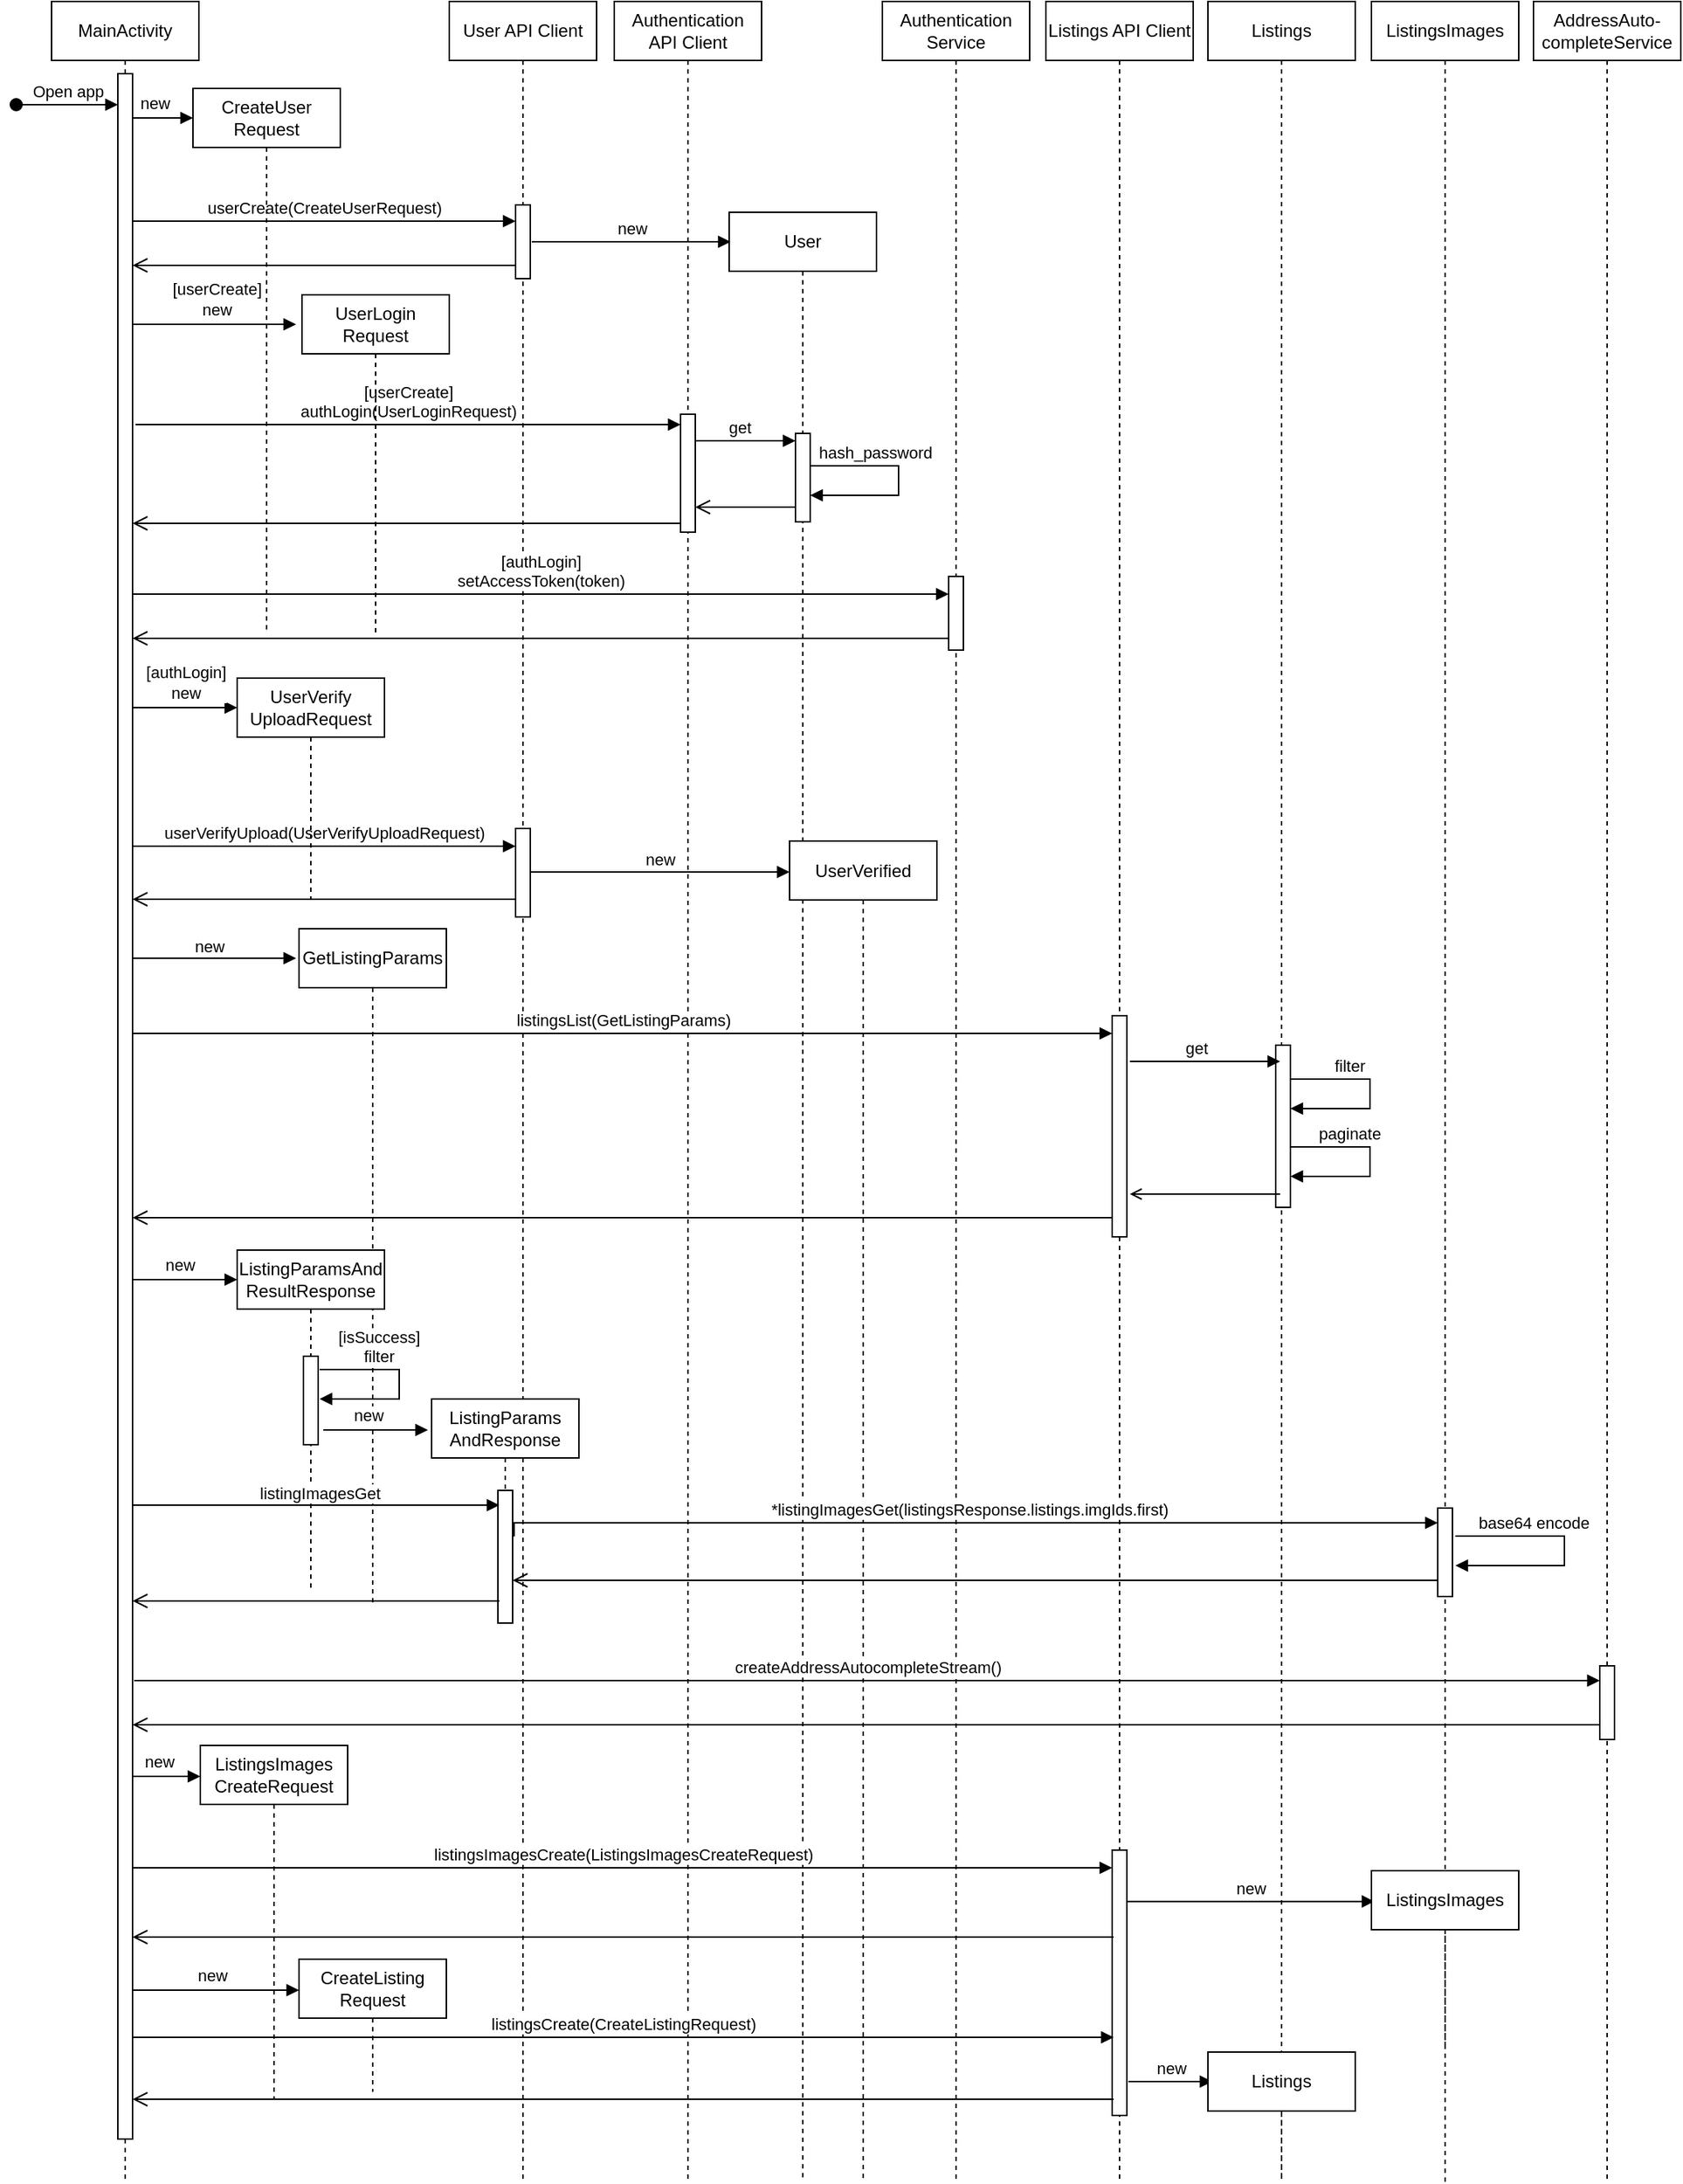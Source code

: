 <mxfile version="21.6.5" type="device">
  <diagram name="Page-1" id="2YBvvXClWsGukQMizWep">
    <mxGraphModel dx="1687" dy="892" grid="1" gridSize="10" guides="1" tooltips="1" connect="1" arrows="1" fold="1" page="1" pageScale="1" pageWidth="850" pageHeight="1100" math="0" shadow="0">
      <root>
        <mxCell id="0" />
        <mxCell id="1" parent="0" />
        <mxCell id="aM9ryv3xv72pqoxQDRHE-1" value="MainActivity" style="shape=umlLifeline;perimeter=lifelinePerimeter;whiteSpace=wrap;html=1;container=0;dropTarget=0;collapsible=0;recursiveResize=0;outlineConnect=0;portConstraint=eastwest;newEdgeStyle={&quot;edgeStyle&quot;:&quot;elbowEdgeStyle&quot;,&quot;elbow&quot;:&quot;vertical&quot;,&quot;curved&quot;:0,&quot;rounded&quot;:0};size=40;" parent="1" vertex="1">
          <mxGeometry x="74" y="61" width="100" height="1479" as="geometry" />
        </mxCell>
        <mxCell id="aM9ryv3xv72pqoxQDRHE-2" value="" style="html=1;points=[];perimeter=orthogonalPerimeter;outlineConnect=0;targetShapes=umlLifeline;portConstraint=eastwest;newEdgeStyle={&quot;edgeStyle&quot;:&quot;elbowEdgeStyle&quot;,&quot;elbow&quot;:&quot;vertical&quot;,&quot;curved&quot;:0,&quot;rounded&quot;:0};" parent="aM9ryv3xv72pqoxQDRHE-1" vertex="1">
          <mxGeometry x="45" y="49" width="10" height="1401" as="geometry" />
        </mxCell>
        <mxCell id="aM9ryv3xv72pqoxQDRHE-3" value="Open app" style="html=1;verticalAlign=bottom;startArrow=oval;endArrow=block;startSize=8;edgeStyle=elbowEdgeStyle;elbow=vertical;curved=0;rounded=0;" parent="aM9ryv3xv72pqoxQDRHE-1" target="aM9ryv3xv72pqoxQDRHE-2" edge="1">
          <mxGeometry relative="1" as="geometry">
            <mxPoint x="-24" y="70" as="sourcePoint" />
          </mxGeometry>
        </mxCell>
        <mxCell id="aM9ryv3xv72pqoxQDRHE-5" value="User API Client" style="shape=umlLifeline;perimeter=lifelinePerimeter;whiteSpace=wrap;html=1;container=0;dropTarget=0;collapsible=0;recursiveResize=0;outlineConnect=0;portConstraint=eastwest;newEdgeStyle={&quot;edgeStyle&quot;:&quot;elbowEdgeStyle&quot;,&quot;elbow&quot;:&quot;vertical&quot;,&quot;curved&quot;:0,&quot;rounded&quot;:0};" parent="1" vertex="1">
          <mxGeometry x="344" y="61" width="100" height="1479" as="geometry" />
        </mxCell>
        <mxCell id="aM9ryv3xv72pqoxQDRHE-6" value="" style="html=1;points=[];perimeter=orthogonalPerimeter;outlineConnect=0;targetShapes=umlLifeline;portConstraint=eastwest;newEdgeStyle={&quot;edgeStyle&quot;:&quot;elbowEdgeStyle&quot;,&quot;elbow&quot;:&quot;vertical&quot;,&quot;curved&quot;:0,&quot;rounded&quot;:0};" parent="aM9ryv3xv72pqoxQDRHE-5" vertex="1">
          <mxGeometry x="45" y="138" width="10" height="50" as="geometry" />
        </mxCell>
        <mxCell id="7R1Xq1FE_e-M86pv0Gzj-11" value="" style="html=1;points=[];perimeter=orthogonalPerimeter;outlineConnect=0;targetShapes=umlLifeline;portConstraint=eastwest;newEdgeStyle={&quot;edgeStyle&quot;:&quot;elbowEdgeStyle&quot;,&quot;elbow&quot;:&quot;vertical&quot;,&quot;curved&quot;:0,&quot;rounded&quot;:0};" vertex="1" parent="aM9ryv3xv72pqoxQDRHE-5">
          <mxGeometry x="45" y="561" width="10" height="60" as="geometry" />
        </mxCell>
        <mxCell id="aM9ryv3xv72pqoxQDRHE-7" value="&lt;div&gt;userCreate(CreateUserRequest)&lt;/div&gt;&lt;div&gt;&lt;span style=&quot;&quot;&gt;&lt;/span&gt;&lt;/div&gt;" style="html=1;verticalAlign=bottom;endArrow=block;edgeStyle=elbowEdgeStyle;elbow=vertical;curved=0;rounded=0;" parent="1" target="aM9ryv3xv72pqoxQDRHE-6" edge="1">
          <mxGeometry relative="1" as="geometry">
            <mxPoint x="129" y="210" as="sourcePoint" />
            <Array as="points">
              <mxPoint x="250" y="210" />
            </Array>
            <mxPoint x="360" y="210" as="targetPoint" />
          </mxGeometry>
        </mxCell>
        <mxCell id="aM9ryv3xv72pqoxQDRHE-8" value="" style="html=1;verticalAlign=bottom;endArrow=open;endSize=8;edgeStyle=elbowEdgeStyle;elbow=vertical;curved=0;rounded=0;" parent="1" source="aM9ryv3xv72pqoxQDRHE-6" target="aM9ryv3xv72pqoxQDRHE-2" edge="1">
          <mxGeometry relative="1" as="geometry">
            <mxPoint x="174" y="240" as="targetPoint" />
            <Array as="points">
              <mxPoint x="355" y="240" />
            </Array>
            <mxPoint x="358" y="240" as="sourcePoint" />
          </mxGeometry>
        </mxCell>
        <mxCell id="7R1Xq1FE_e-M86pv0Gzj-1" value="Authentication API Client" style="shape=umlLifeline;perimeter=lifelinePerimeter;whiteSpace=wrap;html=1;container=0;dropTarget=0;collapsible=0;recursiveResize=0;outlineConnect=0;portConstraint=eastwest;newEdgeStyle={&quot;edgeStyle&quot;:&quot;elbowEdgeStyle&quot;,&quot;elbow&quot;:&quot;vertical&quot;,&quot;curved&quot;:0,&quot;rounded&quot;:0};" vertex="1" parent="1">
          <mxGeometry x="456" y="61" width="100" height="1479" as="geometry" />
        </mxCell>
        <mxCell id="7R1Xq1FE_e-M86pv0Gzj-2" value="" style="html=1;points=[];perimeter=orthogonalPerimeter;outlineConnect=0;targetShapes=umlLifeline;portConstraint=eastwest;newEdgeStyle={&quot;edgeStyle&quot;:&quot;elbowEdgeStyle&quot;,&quot;elbow&quot;:&quot;vertical&quot;,&quot;curved&quot;:0,&quot;rounded&quot;:0};" vertex="1" parent="7R1Xq1FE_e-M86pv0Gzj-1">
          <mxGeometry x="45" y="280" width="10" height="80" as="geometry" />
        </mxCell>
        <mxCell id="7R1Xq1FE_e-M86pv0Gzj-3" value="&lt;div&gt;&lt;div&gt;[userCreate]&lt;br&gt;authLogin(UserLoginRequest)&lt;/div&gt;&lt;div&gt;&lt;span style=&quot;&quot;&gt;&lt;/span&gt;&lt;/div&gt;&lt;/div&gt;&lt;div&gt;&lt;span style=&quot;&quot;&gt;&lt;/span&gt;&lt;/div&gt;" style="html=1;verticalAlign=bottom;endArrow=block;edgeStyle=elbowEdgeStyle;elbow=vertical;curved=0;rounded=0;" edge="1" parent="1" target="7R1Xq1FE_e-M86pv0Gzj-2">
          <mxGeometry relative="1" as="geometry">
            <mxPoint x="131" y="348" as="sourcePoint" />
            <Array as="points">
              <mxPoint x="216" y="348" />
            </Array>
            <mxPoint x="480" y="348" as="targetPoint" />
          </mxGeometry>
        </mxCell>
        <mxCell id="7R1Xq1FE_e-M86pv0Gzj-4" value="" style="html=1;verticalAlign=bottom;endArrow=open;endSize=8;edgeStyle=elbowEdgeStyle;elbow=vertical;curved=0;rounded=0;" edge="1" parent="1">
          <mxGeometry relative="1" as="geometry">
            <mxPoint x="129" y="415" as="targetPoint" />
            <Array as="points">
              <mxPoint x="398" y="415" />
            </Array>
            <mxPoint x="501" y="415" as="sourcePoint" />
          </mxGeometry>
        </mxCell>
        <mxCell id="7R1Xq1FE_e-M86pv0Gzj-7" value="Authentication Service" style="shape=umlLifeline;perimeter=lifelinePerimeter;whiteSpace=wrap;html=1;container=0;dropTarget=0;collapsible=0;recursiveResize=0;outlineConnect=0;portConstraint=eastwest;newEdgeStyle={&quot;edgeStyle&quot;:&quot;elbowEdgeStyle&quot;,&quot;elbow&quot;:&quot;vertical&quot;,&quot;curved&quot;:0,&quot;rounded&quot;:0};" vertex="1" parent="1">
          <mxGeometry x="638" y="61" width="100" height="1479" as="geometry" />
        </mxCell>
        <mxCell id="7R1Xq1FE_e-M86pv0Gzj-8" value="" style="html=1;points=[];perimeter=orthogonalPerimeter;outlineConnect=0;targetShapes=umlLifeline;portConstraint=eastwest;newEdgeStyle={&quot;edgeStyle&quot;:&quot;elbowEdgeStyle&quot;,&quot;elbow&quot;:&quot;vertical&quot;,&quot;curved&quot;:0,&quot;rounded&quot;:0};" vertex="1" parent="7R1Xq1FE_e-M86pv0Gzj-7">
          <mxGeometry x="45" y="390" width="10" height="50" as="geometry" />
        </mxCell>
        <mxCell id="7R1Xq1FE_e-M86pv0Gzj-9" value="&lt;div&gt;&lt;div&gt;[authLogin]&lt;/div&gt;&lt;div&gt;setAccessToken(token)&lt;/div&gt;&lt;div&gt;&lt;span style=&quot;&quot;&gt;&lt;/span&gt;&lt;/div&gt;&lt;/div&gt;&lt;div&gt;&lt;span style=&quot;&quot;&gt;&lt;/span&gt;&lt;/div&gt;" style="html=1;verticalAlign=bottom;endArrow=block;edgeStyle=elbowEdgeStyle;elbow=vertical;curved=0;rounded=0;" edge="1" parent="1" source="aM9ryv3xv72pqoxQDRHE-2" target="7R1Xq1FE_e-M86pv0Gzj-8">
          <mxGeometry relative="1" as="geometry">
            <mxPoint x="130" y="463" as="sourcePoint" />
            <Array as="points">
              <mxPoint x="215" y="463" />
            </Array>
            <mxPoint x="727" y="463" as="targetPoint" />
          </mxGeometry>
        </mxCell>
        <mxCell id="7R1Xq1FE_e-M86pv0Gzj-10" value="" style="html=1;verticalAlign=bottom;endArrow=open;endSize=8;edgeStyle=elbowEdgeStyle;elbow=vertical;curved=0;rounded=0;" edge="1" parent="1" source="7R1Xq1FE_e-M86pv0Gzj-8" target="aM9ryv3xv72pqoxQDRHE-2">
          <mxGeometry relative="1" as="geometry">
            <mxPoint x="183" y="493" as="targetPoint" />
            <Array as="points">
              <mxPoint x="399" y="493" />
            </Array>
            <mxPoint x="720" y="493" as="sourcePoint" />
          </mxGeometry>
        </mxCell>
        <mxCell id="7R1Xq1FE_e-M86pv0Gzj-12" value="&lt;div&gt;&lt;div&gt;userVerifyUpload(UserVerifyUploadRequest)&lt;/div&gt;&lt;div&gt;&lt;span style=&quot;&quot;&gt;&lt;/span&gt;&lt;/div&gt;&lt;/div&gt;&lt;div&gt;&lt;span style=&quot;&quot;&gt;&lt;/span&gt;&lt;/div&gt;" style="html=1;verticalAlign=bottom;endArrow=block;edgeStyle=elbowEdgeStyle;elbow=vertical;curved=0;rounded=0;" edge="1" parent="1" source="aM9ryv3xv72pqoxQDRHE-2" target="7R1Xq1FE_e-M86pv0Gzj-11">
          <mxGeometry relative="1" as="geometry">
            <mxPoint x="183" y="634" as="sourcePoint" />
            <Array as="points">
              <mxPoint x="268" y="634" />
            </Array>
            <mxPoint x="365" y="634" as="targetPoint" />
          </mxGeometry>
        </mxCell>
        <mxCell id="7R1Xq1FE_e-M86pv0Gzj-13" value="Listings API Client" style="shape=umlLifeline;perimeter=lifelinePerimeter;whiteSpace=wrap;html=1;container=0;dropTarget=0;collapsible=0;recursiveResize=0;outlineConnect=0;portConstraint=eastwest;newEdgeStyle={&quot;edgeStyle&quot;:&quot;elbowEdgeStyle&quot;,&quot;elbow&quot;:&quot;vertical&quot;,&quot;curved&quot;:0,&quot;rounded&quot;:0};" vertex="1" parent="1">
          <mxGeometry x="749" y="61" width="100" height="1479" as="geometry" />
        </mxCell>
        <mxCell id="7R1Xq1FE_e-M86pv0Gzj-14" value="" style="html=1;points=[];perimeter=orthogonalPerimeter;outlineConnect=0;targetShapes=umlLifeline;portConstraint=eastwest;newEdgeStyle={&quot;edgeStyle&quot;:&quot;elbowEdgeStyle&quot;,&quot;elbow&quot;:&quot;vertical&quot;,&quot;curved&quot;:0,&quot;rounded&quot;:0};" vertex="1" parent="7R1Xq1FE_e-M86pv0Gzj-13">
          <mxGeometry x="45" y="688" width="10" height="150" as="geometry" />
        </mxCell>
        <mxCell id="7R1Xq1FE_e-M86pv0Gzj-113" value="" style="html=1;points=[];perimeter=orthogonalPerimeter;outlineConnect=0;targetShapes=umlLifeline;portConstraint=eastwest;newEdgeStyle={&quot;edgeStyle&quot;:&quot;elbowEdgeStyle&quot;,&quot;elbow&quot;:&quot;vertical&quot;,&quot;curved&quot;:0,&quot;rounded&quot;:0};" vertex="1" parent="7R1Xq1FE_e-M86pv0Gzj-13">
          <mxGeometry x="45" y="1254" width="10" height="180" as="geometry" />
        </mxCell>
        <mxCell id="7R1Xq1FE_e-M86pv0Gzj-15" value="&lt;div&gt;&lt;div&gt;listingsList(GetListingParams)&lt;/div&gt;&lt;div&gt;&lt;span style=&quot;&quot;&gt;&lt;/span&gt;&lt;/div&gt;&lt;/div&gt;&lt;div&gt;&lt;span style=&quot;&quot;&gt;&lt;/span&gt;&lt;/div&gt;" style="html=1;verticalAlign=bottom;endArrow=block;edgeStyle=elbowEdgeStyle;elbow=vertical;curved=0;rounded=0;" edge="1" parent="1" source="aM9ryv3xv72pqoxQDRHE-2" target="7R1Xq1FE_e-M86pv0Gzj-14">
          <mxGeometry relative="1" as="geometry">
            <mxPoint x="183" y="761" as="sourcePoint" />
            <Array as="points">
              <mxPoint x="268" y="761" />
            </Array>
            <mxPoint x="840" y="761" as="targetPoint" />
          </mxGeometry>
        </mxCell>
        <mxCell id="7R1Xq1FE_e-M86pv0Gzj-16" value="" style="html=1;verticalAlign=bottom;endArrow=open;endSize=8;edgeStyle=elbowEdgeStyle;elbow=vertical;curved=0;rounded=0;" edge="1" parent="1" source="7R1Xq1FE_e-M86pv0Gzj-14" target="aM9ryv3xv72pqoxQDRHE-2">
          <mxGeometry relative="1" as="geometry">
            <mxPoint x="182" y="886" as="targetPoint" />
            <Array as="points">
              <mxPoint x="399" y="886" />
            </Array>
            <mxPoint x="870" y="886" as="sourcePoint" />
          </mxGeometry>
        </mxCell>
        <mxCell id="7R1Xq1FE_e-M86pv0Gzj-17" value="User" style="shape=umlLifeline;perimeter=lifelinePerimeter;whiteSpace=wrap;html=1;container=0;dropTarget=0;collapsible=0;recursiveResize=0;outlineConnect=0;portConstraint=eastwest;newEdgeStyle={&quot;edgeStyle&quot;:&quot;elbowEdgeStyle&quot;,&quot;elbow&quot;:&quot;vertical&quot;,&quot;curved&quot;:0,&quot;rounded&quot;:0};movable=1;resizable=1;rotatable=1;deletable=1;editable=1;locked=0;connectable=1;strokeColor=default;" vertex="1" parent="1">
          <mxGeometry x="534" y="204" width="100" height="1336" as="geometry" />
        </mxCell>
        <mxCell id="7R1Xq1FE_e-M86pv0Gzj-36" value="" style="html=1;points=[];perimeter=orthogonalPerimeter;outlineConnect=0;targetShapes=umlLifeline;portConstraint=eastwest;newEdgeStyle={&quot;edgeStyle&quot;:&quot;elbowEdgeStyle&quot;,&quot;elbow&quot;:&quot;vertical&quot;,&quot;curved&quot;:0,&quot;rounded&quot;:0};" vertex="1" parent="7R1Xq1FE_e-M86pv0Gzj-17">
          <mxGeometry x="45" y="150" width="10" height="60" as="geometry" />
        </mxCell>
        <mxCell id="7R1Xq1FE_e-M86pv0Gzj-26" value="&lt;div&gt;&lt;div&gt;hash_password&lt;/div&gt;&lt;div&gt;&lt;span style=&quot;&quot;&gt;&lt;/span&gt;&lt;/div&gt;&lt;/div&gt;&lt;div&gt;&lt;span style=&quot;&quot;&gt;&lt;/span&gt;&lt;/div&gt;" style="html=1;verticalAlign=bottom;endArrow=block;edgeStyle=orthogonalEdgeStyle;elbow=vertical;rounded=0;strokeColor=default;" edge="1" parent="7R1Xq1FE_e-M86pv0Gzj-17">
          <mxGeometry x="-0.375" relative="1" as="geometry">
            <mxPoint x="55" y="172" as="sourcePoint" />
            <Array as="points">
              <mxPoint x="115" y="172" />
              <mxPoint x="115" y="192" />
            </Array>
            <mxPoint x="55" y="192" as="targetPoint" />
            <mxPoint as="offset" />
          </mxGeometry>
        </mxCell>
        <mxCell id="7R1Xq1FE_e-M86pv0Gzj-19" value="&lt;div&gt;new&lt;/div&gt;&lt;div&gt;&lt;span style=&quot;&quot;&gt;&lt;/span&gt;&lt;/div&gt;" style="html=1;verticalAlign=bottom;endArrow=block;edgeStyle=elbowEdgeStyle;elbow=vertical;curved=0;rounded=0;startSize=6;" edge="1" parent="1">
          <mxGeometry relative="1" as="geometry">
            <mxPoint x="400" y="224" as="sourcePoint" />
            <Array as="points">
              <mxPoint x="454" y="224" />
            </Array>
            <mxPoint x="535" y="224" as="targetPoint" />
          </mxGeometry>
        </mxCell>
        <mxCell id="7R1Xq1FE_e-M86pv0Gzj-25" value="&lt;div&gt;&lt;div&gt;get&lt;/div&gt;&lt;div&gt;&lt;span style=&quot;&quot;&gt;&lt;/span&gt;&lt;/div&gt;&lt;/div&gt;&lt;div&gt;&lt;span style=&quot;&quot;&gt;&lt;/span&gt;&lt;/div&gt;" style="html=1;verticalAlign=bottom;endArrow=block;edgeStyle=elbowEdgeStyle;elbow=horizontal;curved=0;rounded=0;" edge="1" parent="1" target="7R1Xq1FE_e-M86pv0Gzj-36">
          <mxGeometry x="-0.128" relative="1" as="geometry">
            <mxPoint x="511" y="359" as="sourcePoint" />
            <Array as="points">
              <mxPoint x="557" y="359" />
            </Array>
            <mxPoint x="613" y="359" as="targetPoint" />
            <mxPoint as="offset" />
          </mxGeometry>
        </mxCell>
        <mxCell id="7R1Xq1FE_e-M86pv0Gzj-29" value="" style="html=1;verticalAlign=bottom;endArrow=open;endSize=8;edgeStyle=elbowEdgeStyle;elbow=vertical;curved=0;rounded=0;" edge="1" parent="1">
          <mxGeometry relative="1" as="geometry">
            <mxPoint x="511.0" y="404" as="targetPoint" />
            <Array as="points">
              <mxPoint x="557" y="404" />
            </Array>
            <mxPoint x="579" y="404" as="sourcePoint" />
          </mxGeometry>
        </mxCell>
        <mxCell id="7R1Xq1FE_e-M86pv0Gzj-30" value="UserVerified" style="shape=umlLifeline;perimeter=lifelinePerimeter;whiteSpace=wrap;html=1;container=0;dropTarget=0;collapsible=0;recursiveResize=0;outlineConnect=0;portConstraint=eastwest;newEdgeStyle={&quot;edgeStyle&quot;:&quot;elbowEdgeStyle&quot;,&quot;elbow&quot;:&quot;vertical&quot;,&quot;curved&quot;:0,&quot;rounded&quot;:0};movable=1;resizable=1;rotatable=1;deletable=1;editable=1;locked=0;connectable=1;strokeColor=default;" vertex="1" parent="1">
          <mxGeometry x="575" y="630.5" width="100" height="909.5" as="geometry" />
        </mxCell>
        <mxCell id="7R1Xq1FE_e-M86pv0Gzj-31" value="&lt;div&gt;new&lt;/div&gt;&lt;div&gt;&lt;span style=&quot;&quot;&gt;&lt;/span&gt;&lt;/div&gt;" style="html=1;verticalAlign=bottom;endArrow=block;edgeStyle=elbowEdgeStyle;elbow=vertical;curved=0;rounded=0;startSize=6;" edge="1" parent="1" source="7R1Xq1FE_e-M86pv0Gzj-11">
          <mxGeometry relative="1" as="geometry">
            <mxPoint x="478" y="651.571" as="sourcePoint" />
            <Array as="points" />
            <mxPoint x="575" y="651.71" as="targetPoint" />
          </mxGeometry>
        </mxCell>
        <mxCell id="7R1Xq1FE_e-M86pv0Gzj-33" value="" style="html=1;verticalAlign=bottom;endArrow=open;endSize=8;edgeStyle=elbowEdgeStyle;elbow=vertical;curved=0;rounded=0;" edge="1" parent="1" source="7R1Xq1FE_e-M86pv0Gzj-11" target="aM9ryv3xv72pqoxQDRHE-2">
          <mxGeometry relative="1" as="geometry">
            <mxPoint x="182" y="670" as="targetPoint" />
            <Array as="points">
              <mxPoint x="283" y="670" />
            </Array>
            <mxPoint x="365" y="670" as="sourcePoint" />
          </mxGeometry>
        </mxCell>
        <mxCell id="7R1Xq1FE_e-M86pv0Gzj-35" value="" style="html=1;verticalAlign=bottom;endArrow=open;endSize=8;edgeStyle=elbowEdgeStyle;elbow=vertical;curved=0;rounded=0;" edge="1" parent="1" source="7R1Xq1FE_e-M86pv0Gzj-85" target="7R1Xq1FE_e-M86pv0Gzj-110">
          <mxGeometry relative="1" as="geometry">
            <mxPoint x="404" y="1132" as="targetPoint" />
            <Array as="points">
              <mxPoint x="673" y="1132" />
            </Array>
            <mxPoint x="1133" y="1132" as="sourcePoint" />
          </mxGeometry>
        </mxCell>
        <mxCell id="7R1Xq1FE_e-M86pv0Gzj-37" value="Listings" style="shape=umlLifeline;perimeter=lifelinePerimeter;whiteSpace=wrap;html=1;container=0;dropTarget=0;collapsible=0;recursiveResize=0;outlineConnect=0;portConstraint=eastwest;newEdgeStyle={&quot;edgeStyle&quot;:&quot;elbowEdgeStyle&quot;,&quot;elbow&quot;:&quot;vertical&quot;,&quot;curved&quot;:0,&quot;rounded&quot;:0};" vertex="1" parent="1">
          <mxGeometry x="859" y="61" width="100" height="1479" as="geometry" />
        </mxCell>
        <mxCell id="7R1Xq1FE_e-M86pv0Gzj-38" value="" style="html=1;points=[];perimeter=orthogonalPerimeter;outlineConnect=0;targetShapes=umlLifeline;portConstraint=eastwest;newEdgeStyle={&quot;edgeStyle&quot;:&quot;elbowEdgeStyle&quot;,&quot;elbow&quot;:&quot;vertical&quot;,&quot;curved&quot;:0,&quot;rounded&quot;:0};" vertex="1" parent="7R1Xq1FE_e-M86pv0Gzj-37">
          <mxGeometry x="46" y="708" width="10" height="110" as="geometry" />
        </mxCell>
        <mxCell id="7R1Xq1FE_e-M86pv0Gzj-41" value="&lt;div&gt;&lt;div&gt;filter&lt;/div&gt;&lt;div&gt;&lt;span style=&quot;&quot;&gt;&lt;/span&gt;&lt;/div&gt;&lt;/div&gt;&lt;div&gt;&lt;span style=&quot;&quot;&gt;&lt;/span&gt;&lt;/div&gt;" style="html=1;verticalAlign=bottom;endArrow=block;edgeStyle=orthogonalEdgeStyle;elbow=vertical;rounded=0;strokeColor=default;" edge="1" parent="7R1Xq1FE_e-M86pv0Gzj-37">
          <mxGeometry x="-0.375" relative="1" as="geometry">
            <mxPoint x="56" y="731" as="sourcePoint" />
            <Array as="points">
              <mxPoint x="110" y="731" />
              <mxPoint x="110" y="751" />
            </Array>
            <mxPoint x="56" y="751" as="targetPoint" />
            <mxPoint as="offset" />
          </mxGeometry>
        </mxCell>
        <mxCell id="7R1Xq1FE_e-M86pv0Gzj-47" value="&lt;div&gt;&lt;div&gt;paginate&lt;/div&gt;&lt;div&gt;&lt;span style=&quot;&quot;&gt;&lt;/span&gt;&lt;/div&gt;&lt;/div&gt;&lt;div&gt;&lt;span style=&quot;&quot;&gt;&lt;/span&gt;&lt;/div&gt;" style="html=1;verticalAlign=bottom;endArrow=block;edgeStyle=orthogonalEdgeStyle;elbow=vertical;rounded=0;strokeColor=default;" edge="1" parent="7R1Xq1FE_e-M86pv0Gzj-37" source="7R1Xq1FE_e-M86pv0Gzj-38" target="7R1Xq1FE_e-M86pv0Gzj-38">
          <mxGeometry x="-0.375" relative="1" as="geometry">
            <mxPoint x="50" y="777" as="sourcePoint" />
            <Array as="points">
              <mxPoint x="110" y="777" />
              <mxPoint x="110" y="797" />
            </Array>
            <mxPoint x="50" y="797" as="targetPoint" />
            <mxPoint as="offset" />
          </mxGeometry>
        </mxCell>
        <mxCell id="7R1Xq1FE_e-M86pv0Gzj-39" value="" style="edgeStyle=elbowEdgeStyle;rounded=0;orthogonalLoop=1;jettySize=auto;html=1;elbow=vertical;curved=0;endArrow=block;endFill=1;" edge="1" parent="1">
          <mxGeometry relative="1" as="geometry">
            <mxPoint x="806" y="780" as="sourcePoint" />
            <mxPoint x="908" y="780" as="targetPoint" />
            <Array as="points">
              <mxPoint x="882" y="780" />
            </Array>
          </mxGeometry>
        </mxCell>
        <mxCell id="7R1Xq1FE_e-M86pv0Gzj-40" value="get" style="edgeLabel;html=1;align=center;verticalAlign=middle;resizable=0;points=[];" vertex="1" connectable="0" parent="7R1Xq1FE_e-M86pv0Gzj-39">
          <mxGeometry x="-0.072" y="2" relative="1" as="geometry">
            <mxPoint x="-3" y="-7" as="offset" />
          </mxGeometry>
        </mxCell>
        <mxCell id="7R1Xq1FE_e-M86pv0Gzj-46" value="" style="edgeStyle=elbowEdgeStyle;rounded=0;orthogonalLoop=1;jettySize=auto;html=1;elbow=vertical;curved=0;endArrow=open;endFill=0;" edge="1" parent="1">
          <mxGeometry relative="1" as="geometry">
            <mxPoint x="908" y="870" as="sourcePoint" />
            <mxPoint x="806" y="870" as="targetPoint" />
            <Array as="points">
              <mxPoint x="862" y="870" />
            </Array>
          </mxGeometry>
        </mxCell>
        <mxCell id="7R1Xq1FE_e-M86pv0Gzj-55" value="CreateUser&lt;br&gt;Request" style="shape=umlLifeline;perimeter=lifelinePerimeter;whiteSpace=wrap;html=1;container=0;dropTarget=0;collapsible=0;recursiveResize=0;outlineConnect=0;portConstraint=eastwest;newEdgeStyle={&quot;edgeStyle&quot;:&quot;elbowEdgeStyle&quot;,&quot;elbow&quot;:&quot;vertical&quot;,&quot;curved&quot;:0,&quot;rounded&quot;:0};movable=1;resizable=1;rotatable=1;deletable=1;editable=1;locked=0;connectable=1;strokeColor=default;" vertex="1" parent="1">
          <mxGeometry x="170" y="120" width="100" height="370" as="geometry" />
        </mxCell>
        <mxCell id="7R1Xq1FE_e-M86pv0Gzj-61" value="" style="edgeStyle=elbowEdgeStyle;rounded=0;orthogonalLoop=1;jettySize=auto;html=1;elbow=vertical;curved=0;endArrow=block;endFill=1;" edge="1" parent="1" source="aM9ryv3xv72pqoxQDRHE-2">
          <mxGeometry relative="1" as="geometry">
            <mxPoint x="170" y="140" as="targetPoint" />
          </mxGeometry>
        </mxCell>
        <mxCell id="7R1Xq1FE_e-M86pv0Gzj-62" value="new" style="edgeLabel;html=1;align=center;verticalAlign=middle;resizable=0;points=[];" vertex="1" connectable="0" parent="7R1Xq1FE_e-M86pv0Gzj-61">
          <mxGeometry x="0.063" relative="1" as="geometry">
            <mxPoint x="-7" y="-10" as="offset" />
          </mxGeometry>
        </mxCell>
        <mxCell id="7R1Xq1FE_e-M86pv0Gzj-64" value="UserLogin&lt;br&gt;Request" style="shape=umlLifeline;perimeter=lifelinePerimeter;whiteSpace=wrap;html=1;container=0;dropTarget=0;collapsible=0;recursiveResize=0;outlineConnect=0;portConstraint=eastwest;newEdgeStyle={&quot;edgeStyle&quot;:&quot;elbowEdgeStyle&quot;,&quot;elbow&quot;:&quot;vertical&quot;,&quot;curved&quot;:0,&quot;rounded&quot;:0};movable=1;resizable=1;rotatable=1;deletable=1;editable=1;locked=0;connectable=1;strokeColor=default;" vertex="1" parent="1">
          <mxGeometry x="244" y="260" width="100" height="230" as="geometry" />
        </mxCell>
        <mxCell id="7R1Xq1FE_e-M86pv0Gzj-65" value="" style="edgeStyle=elbowEdgeStyle;rounded=0;orthogonalLoop=1;jettySize=auto;html=1;elbow=vertical;curved=0;endArrow=block;endFill=1;" edge="1" parent="1">
          <mxGeometry relative="1" as="geometry">
            <mxPoint x="129" y="280" as="sourcePoint" />
            <mxPoint x="240" y="280" as="targetPoint" />
          </mxGeometry>
        </mxCell>
        <mxCell id="7R1Xq1FE_e-M86pv0Gzj-67" value="[userCreate]&lt;br&gt;new" style="edgeLabel;html=1;align=center;verticalAlign=middle;resizable=0;points=[];" vertex="1" connectable="0" parent="7R1Xq1FE_e-M86pv0Gzj-65">
          <mxGeometry x="0.081" y="-1" relative="1" as="geometry">
            <mxPoint x="-3" y="-18" as="offset" />
          </mxGeometry>
        </mxCell>
        <mxCell id="7R1Xq1FE_e-M86pv0Gzj-68" value="UserVerify&lt;br&gt;UploadRequest" style="shape=umlLifeline;perimeter=lifelinePerimeter;whiteSpace=wrap;html=1;container=0;dropTarget=0;collapsible=0;recursiveResize=0;outlineConnect=0;portConstraint=eastwest;newEdgeStyle={&quot;edgeStyle&quot;:&quot;elbowEdgeStyle&quot;,&quot;elbow&quot;:&quot;vertical&quot;,&quot;curved&quot;:0,&quot;rounded&quot;:0};movable=1;resizable=1;rotatable=1;deletable=1;editable=1;locked=0;connectable=1;strokeColor=default;" vertex="1" parent="1">
          <mxGeometry x="200" y="520" width="100" height="150" as="geometry" />
        </mxCell>
        <mxCell id="7R1Xq1FE_e-M86pv0Gzj-69" value="" style="edgeStyle=elbowEdgeStyle;rounded=0;orthogonalLoop=1;jettySize=auto;html=1;elbow=vertical;curved=0;endArrow=block;endFill=1;" edge="1" parent="1">
          <mxGeometry relative="1" as="geometry">
            <mxPoint x="129" y="540" as="sourcePoint" />
            <mxPoint x="200" y="540" as="targetPoint" />
          </mxGeometry>
        </mxCell>
        <mxCell id="7R1Xq1FE_e-M86pv0Gzj-70" value="[authLogin]&lt;br&gt;new" style="edgeLabel;html=1;align=center;verticalAlign=middle;resizable=0;points=[];" vertex="1" connectable="0" parent="7R1Xq1FE_e-M86pv0Gzj-69">
          <mxGeometry x="0.081" y="-1" relative="1" as="geometry">
            <mxPoint x="-3" y="-18" as="offset" />
          </mxGeometry>
        </mxCell>
        <mxCell id="7R1Xq1FE_e-M86pv0Gzj-71" value="GetListingParams" style="shape=umlLifeline;perimeter=lifelinePerimeter;whiteSpace=wrap;html=1;container=0;dropTarget=0;collapsible=0;recursiveResize=0;outlineConnect=0;portConstraint=eastwest;newEdgeStyle={&quot;edgeStyle&quot;:&quot;elbowEdgeStyle&quot;,&quot;elbow&quot;:&quot;vertical&quot;,&quot;curved&quot;:0,&quot;rounded&quot;:0};movable=1;resizable=1;rotatable=1;deletable=1;editable=1;locked=0;connectable=1;strokeColor=default;" vertex="1" parent="1">
          <mxGeometry x="242" y="690" width="100" height="460" as="geometry" />
        </mxCell>
        <mxCell id="7R1Xq1FE_e-M86pv0Gzj-72" value="" style="edgeStyle=elbowEdgeStyle;rounded=0;orthogonalLoop=1;jettySize=auto;html=1;elbow=vertical;curved=0;endArrow=block;endFill=1;" edge="1" parent="1">
          <mxGeometry relative="1" as="geometry">
            <mxPoint x="129" y="710" as="sourcePoint" />
            <mxPoint x="240" y="710" as="targetPoint" />
          </mxGeometry>
        </mxCell>
        <mxCell id="7R1Xq1FE_e-M86pv0Gzj-73" value="new" style="edgeLabel;html=1;align=center;verticalAlign=middle;resizable=0;points=[];" vertex="1" connectable="0" parent="7R1Xq1FE_e-M86pv0Gzj-72">
          <mxGeometry x="0.081" y="-1" relative="1" as="geometry">
            <mxPoint x="-8" y="-9" as="offset" />
          </mxGeometry>
        </mxCell>
        <mxCell id="7R1Xq1FE_e-M86pv0Gzj-75" value="ListingParamsAnd&lt;br&gt;ResultResponse" style="shape=umlLifeline;perimeter=lifelinePerimeter;whiteSpace=wrap;html=1;container=0;dropTarget=0;collapsible=0;recursiveResize=0;outlineConnect=0;portConstraint=eastwest;newEdgeStyle={&quot;edgeStyle&quot;:&quot;elbowEdgeStyle&quot;,&quot;elbow&quot;:&quot;vertical&quot;,&quot;curved&quot;:0,&quot;rounded&quot;:0};movable=1;resizable=1;rotatable=1;deletable=1;editable=1;locked=0;connectable=1;strokeColor=default;" vertex="1" parent="1">
          <mxGeometry x="200" y="908" width="100" height="232" as="geometry" />
        </mxCell>
        <mxCell id="7R1Xq1FE_e-M86pv0Gzj-109" value="" style="html=1;points=[];perimeter=orthogonalPerimeter;outlineConnect=0;targetShapes=umlLifeline;portConstraint=eastwest;newEdgeStyle={&quot;edgeStyle&quot;:&quot;elbowEdgeStyle&quot;,&quot;elbow&quot;:&quot;vertical&quot;,&quot;curved&quot;:0,&quot;rounded&quot;:0};" vertex="1" parent="7R1Xq1FE_e-M86pv0Gzj-75">
          <mxGeometry x="45" y="72" width="10" height="60" as="geometry" />
        </mxCell>
        <mxCell id="7R1Xq1FE_e-M86pv0Gzj-76" value="" style="edgeStyle=elbowEdgeStyle;rounded=0;orthogonalLoop=1;jettySize=auto;html=1;elbow=vertical;curved=0;endArrow=block;endFill=1;" edge="1" parent="1">
          <mxGeometry relative="1" as="geometry">
            <mxPoint x="129" y="928" as="sourcePoint" />
            <mxPoint x="200" y="928" as="targetPoint" />
          </mxGeometry>
        </mxCell>
        <mxCell id="7R1Xq1FE_e-M86pv0Gzj-77" value="new" style="edgeLabel;html=1;align=center;verticalAlign=middle;resizable=0;points=[];" vertex="1" connectable="0" parent="7R1Xq1FE_e-M86pv0Gzj-76">
          <mxGeometry x="0.081" y="-1" relative="1" as="geometry">
            <mxPoint x="-7" y="-11" as="offset" />
          </mxGeometry>
        </mxCell>
        <mxCell id="7R1Xq1FE_e-M86pv0Gzj-78" value="ListingParams&lt;br&gt;AndResponse" style="shape=umlLifeline;perimeter=lifelinePerimeter;whiteSpace=wrap;html=1;container=0;dropTarget=0;collapsible=0;recursiveResize=0;outlineConnect=0;portConstraint=eastwest;newEdgeStyle={&quot;edgeStyle&quot;:&quot;elbowEdgeStyle&quot;,&quot;elbow&quot;:&quot;vertical&quot;,&quot;curved&quot;:0,&quot;rounded&quot;:0};movable=1;resizable=1;rotatable=1;deletable=1;editable=1;locked=0;connectable=1;strokeColor=default;" vertex="1" parent="1">
          <mxGeometry x="332" y="1009" width="100" height="141" as="geometry" />
        </mxCell>
        <mxCell id="7R1Xq1FE_e-M86pv0Gzj-110" value="" style="html=1;points=[];perimeter=orthogonalPerimeter;outlineConnect=0;targetShapes=umlLifeline;portConstraint=eastwest;newEdgeStyle={&quot;edgeStyle&quot;:&quot;elbowEdgeStyle&quot;,&quot;elbow&quot;:&quot;vertical&quot;,&quot;curved&quot;:0,&quot;rounded&quot;:0};" vertex="1" parent="7R1Xq1FE_e-M86pv0Gzj-78">
          <mxGeometry x="45" y="62" width="10" height="90" as="geometry" />
        </mxCell>
        <mxCell id="7R1Xq1FE_e-M86pv0Gzj-79" value="" style="edgeStyle=elbowEdgeStyle;rounded=0;orthogonalLoop=1;jettySize=auto;html=1;elbow=vertical;curved=0;endArrow=block;endFill=1;" edge="1" parent="1">
          <mxGeometry relative="1" as="geometry">
            <mxPoint x="258.5" y="1030" as="sourcePoint" />
            <mxPoint x="329.5" y="1030" as="targetPoint" />
          </mxGeometry>
        </mxCell>
        <mxCell id="7R1Xq1FE_e-M86pv0Gzj-80" value="new" style="edgeLabel;html=1;align=center;verticalAlign=middle;resizable=0;points=[];" vertex="1" connectable="0" parent="7R1Xq1FE_e-M86pv0Gzj-79">
          <mxGeometry x="0.081" y="-1" relative="1" as="geometry">
            <mxPoint x="-8" y="-11" as="offset" />
          </mxGeometry>
        </mxCell>
        <mxCell id="7R1Xq1FE_e-M86pv0Gzj-81" value="&lt;div&gt;&lt;div&gt;[isSuccess]&lt;/div&gt;&lt;div&gt;filter&lt;/div&gt;&lt;div&gt;&lt;span style=&quot;&quot;&gt;&lt;/span&gt;&lt;/div&gt;&lt;/div&gt;&lt;div&gt;&lt;span style=&quot;&quot;&gt;&lt;/span&gt;&lt;/div&gt;" style="html=1;verticalAlign=bottom;endArrow=block;edgeStyle=orthogonalEdgeStyle;elbow=vertical;rounded=0;strokeColor=default;" edge="1" parent="1">
          <mxGeometry x="-0.375" relative="1" as="geometry">
            <mxPoint x="255.98" y="988.97" as="sourcePoint" />
            <Array as="points">
              <mxPoint x="309.98" y="988.97" />
              <mxPoint x="309.98" y="1008.97" />
            </Array>
            <mxPoint x="255.98" y="1008.97" as="targetPoint" />
            <mxPoint as="offset" />
          </mxGeometry>
        </mxCell>
        <mxCell id="7R1Xq1FE_e-M86pv0Gzj-83" value="&lt;div&gt;&lt;div&gt;*listingImagesGet(listingsResponse.listings.imgIds.first)&lt;/div&gt;&lt;div&gt;&lt;span style=&quot;&quot;&gt;&lt;/span&gt;&lt;/div&gt;&lt;/div&gt;&lt;div&gt;&lt;span style=&quot;&quot;&gt;&lt;/span&gt;&lt;/div&gt;" style="html=1;verticalAlign=bottom;endArrow=block;edgeStyle=elbowEdgeStyle;elbow=vertical;curved=0;rounded=0;" edge="1" parent="1" target="7R1Xq1FE_e-M86pv0Gzj-85">
          <mxGeometry relative="1" as="geometry">
            <mxPoint x="388" y="1102.25" as="sourcePoint" />
            <Array as="points">
              <mxPoint x="380" y="1093" />
            </Array>
            <mxPoint x="1017" y="1102.25" as="targetPoint" />
          </mxGeometry>
        </mxCell>
        <mxCell id="7R1Xq1FE_e-M86pv0Gzj-84" value="ListingsImages" style="shape=umlLifeline;perimeter=lifelinePerimeter;whiteSpace=wrap;html=1;container=0;dropTarget=0;collapsible=0;recursiveResize=0;outlineConnect=0;portConstraint=eastwest;newEdgeStyle={&quot;edgeStyle&quot;:&quot;elbowEdgeStyle&quot;,&quot;elbow&quot;:&quot;vertical&quot;,&quot;curved&quot;:0,&quot;rounded&quot;:0};" vertex="1" parent="1">
          <mxGeometry x="970" y="61" width="100" height="1389" as="geometry" />
        </mxCell>
        <mxCell id="7R1Xq1FE_e-M86pv0Gzj-85" value="" style="html=1;points=[];perimeter=orthogonalPerimeter;outlineConnect=0;targetShapes=umlLifeline;portConstraint=eastwest;newEdgeStyle={&quot;edgeStyle&quot;:&quot;elbowEdgeStyle&quot;,&quot;elbow&quot;:&quot;vertical&quot;,&quot;curved&quot;:0,&quot;rounded&quot;:0};" vertex="1" parent="7R1Xq1FE_e-M86pv0Gzj-84">
          <mxGeometry x="45" y="1022" width="10" height="60" as="geometry" />
        </mxCell>
        <mxCell id="7R1Xq1FE_e-M86pv0Gzj-86" value="&lt;div&gt;&lt;div&gt;base64 encode&lt;/div&gt;&lt;div&gt;&lt;span style=&quot;&quot;&gt;&lt;/span&gt;&lt;/div&gt;&lt;/div&gt;&lt;div&gt;&lt;span style=&quot;&quot;&gt;&lt;/span&gt;&lt;/div&gt;" style="html=1;verticalAlign=bottom;endArrow=block;edgeStyle=orthogonalEdgeStyle;elbow=vertical;rounded=0;strokeColor=default;" edge="1" parent="1">
          <mxGeometry x="-0.375" relative="1" as="geometry">
            <mxPoint x="1027" y="1102" as="sourcePoint" />
            <Array as="points">
              <mxPoint x="1101" y="1102" />
              <mxPoint x="1101" y="1122" />
            </Array>
            <mxPoint x="1027" y="1122" as="targetPoint" />
            <mxPoint as="offset" />
          </mxGeometry>
        </mxCell>
        <mxCell id="7R1Xq1FE_e-M86pv0Gzj-89" value="" style="html=1;verticalAlign=bottom;endArrow=open;endSize=8;edgeStyle=elbowEdgeStyle;elbow=vertical;curved=0;rounded=0;" edge="1" parent="1">
          <mxGeometry relative="1" as="geometry">
            <mxPoint x="129" y="1146" as="targetPoint" />
            <Array as="points" />
            <mxPoint x="378" y="1146" as="sourcePoint" />
          </mxGeometry>
        </mxCell>
        <mxCell id="7R1Xq1FE_e-M86pv0Gzj-92" value="ListingsImages&lt;br&gt;CreateRequest" style="shape=umlLifeline;perimeter=lifelinePerimeter;whiteSpace=wrap;html=1;container=0;dropTarget=0;collapsible=0;recursiveResize=0;outlineConnect=0;portConstraint=eastwest;newEdgeStyle={&quot;edgeStyle&quot;:&quot;elbowEdgeStyle&quot;,&quot;elbow&quot;:&quot;vertical&quot;,&quot;curved&quot;:0,&quot;rounded&quot;:0};movable=1;resizable=1;rotatable=1;deletable=1;editable=1;locked=0;connectable=1;strokeColor=default;" vertex="1" parent="1">
          <mxGeometry x="175" y="1244" width="100" height="240" as="geometry" />
        </mxCell>
        <mxCell id="7R1Xq1FE_e-M86pv0Gzj-93" value="" style="edgeStyle=elbowEdgeStyle;rounded=0;orthogonalLoop=1;jettySize=auto;html=1;elbow=vertical;curved=0;endArrow=block;endFill=1;" edge="1" parent="1">
          <mxGeometry relative="1" as="geometry">
            <mxPoint x="129" y="1265" as="sourcePoint" />
            <mxPoint x="175" y="1264.74" as="targetPoint" />
            <Array as="points">
              <mxPoint x="164" y="1265" />
            </Array>
          </mxGeometry>
        </mxCell>
        <mxCell id="7R1Xq1FE_e-M86pv0Gzj-94" value="new" style="edgeLabel;html=1;align=center;verticalAlign=middle;resizable=0;points=[];" vertex="1" connectable="0" parent="7R1Xq1FE_e-M86pv0Gzj-93">
          <mxGeometry x="0.081" y="-1" relative="1" as="geometry">
            <mxPoint x="-7" y="-11" as="offset" />
          </mxGeometry>
        </mxCell>
        <mxCell id="7R1Xq1FE_e-M86pv0Gzj-95" value="&lt;div&gt;&lt;div&gt;listingsImagesCreate(ListingsImagesCreateRequest)&lt;/div&gt;&lt;div&gt;&lt;span style=&quot;&quot;&gt;&lt;/span&gt;&lt;/div&gt;&lt;/div&gt;&lt;div&gt;&lt;span style=&quot;&quot;&gt;&lt;/span&gt;&lt;/div&gt;" style="html=1;verticalAlign=bottom;endArrow=block;edgeStyle=elbowEdgeStyle;elbow=vertical;curved=0;rounded=0;" edge="1" parent="1" target="7R1Xq1FE_e-M86pv0Gzj-113">
          <mxGeometry relative="1" as="geometry">
            <mxPoint x="129" y="1327" as="sourcePoint" />
            <Array as="points">
              <mxPoint x="225" y="1327" />
            </Array>
            <mxPoint x="770" y="1327" as="targetPoint" />
          </mxGeometry>
        </mxCell>
        <mxCell id="7R1Xq1FE_e-M86pv0Gzj-96" value="&lt;div&gt;&lt;div&gt;new&lt;/div&gt;&lt;div&gt;&lt;span style=&quot;&quot;&gt;&lt;/span&gt;&lt;/div&gt;&lt;/div&gt;&lt;div&gt;&lt;span style=&quot;&quot;&gt;&lt;/span&gt;&lt;/div&gt;" style="html=1;verticalAlign=bottom;endArrow=block;edgeStyle=elbowEdgeStyle;elbow=vertical;curved=0;rounded=0;" edge="1" parent="1" source="7R1Xq1FE_e-M86pv0Gzj-113">
          <mxGeometry relative="1" as="geometry">
            <mxPoint x="806" y="1349.82" as="sourcePoint" />
            <Array as="points">
              <mxPoint x="897" y="1349.82" />
            </Array>
            <mxPoint x="972" y="1349.82" as="targetPoint" />
          </mxGeometry>
        </mxCell>
        <mxCell id="7R1Xq1FE_e-M86pv0Gzj-97" value="ListingsImages" style="shape=umlLifeline;perimeter=lifelinePerimeter;whiteSpace=wrap;html=1;container=0;dropTarget=0;collapsible=0;recursiveResize=0;outlineConnect=0;portConstraint=eastwest;newEdgeStyle={&quot;edgeStyle&quot;:&quot;elbowEdgeStyle&quot;,&quot;elbow&quot;:&quot;vertical&quot;,&quot;curved&quot;:0,&quot;rounded&quot;:0};" vertex="1" parent="1">
          <mxGeometry x="970" y="1329" width="100" height="211" as="geometry" />
        </mxCell>
        <mxCell id="7R1Xq1FE_e-M86pv0Gzj-99" value="" style="html=1;verticalAlign=bottom;endArrow=open;endSize=8;edgeStyle=elbowEdgeStyle;elbow=vertical;curved=0;rounded=0;" edge="1" parent="1">
          <mxGeometry relative="1" as="geometry">
            <mxPoint x="129" y="1374" as="targetPoint" />
            <Array as="points">
              <mxPoint x="402" y="1374" />
            </Array>
            <mxPoint x="795" y="1374" as="sourcePoint" />
          </mxGeometry>
        </mxCell>
        <mxCell id="7R1Xq1FE_e-M86pv0Gzj-100" value="&lt;div&gt;&lt;div&gt;listingsCreate(CreateListingRequest)&lt;/div&gt;&lt;div&gt;&lt;span style=&quot;&quot;&gt;&lt;/span&gt;&lt;/div&gt;&lt;/div&gt;&lt;div&gt;&lt;span style=&quot;&quot;&gt;&lt;/span&gt;&lt;/div&gt;" style="html=1;verticalAlign=bottom;endArrow=block;edgeStyle=elbowEdgeStyle;elbow=vertical;curved=0;rounded=0;" edge="1" parent="1">
          <mxGeometry relative="1" as="geometry">
            <mxPoint x="129" y="1442" as="sourcePoint" />
            <Array as="points">
              <mxPoint x="225" y="1442" />
            </Array>
            <mxPoint x="795" y="1442" as="targetPoint" />
          </mxGeometry>
        </mxCell>
        <mxCell id="7R1Xq1FE_e-M86pv0Gzj-101" value="CreateListing&lt;br&gt;Request" style="shape=umlLifeline;perimeter=lifelinePerimeter;whiteSpace=wrap;html=1;container=0;dropTarget=0;collapsible=0;recursiveResize=0;outlineConnect=0;portConstraint=eastwest;newEdgeStyle={&quot;edgeStyle&quot;:&quot;elbowEdgeStyle&quot;,&quot;elbow&quot;:&quot;vertical&quot;,&quot;curved&quot;:0,&quot;rounded&quot;:0};movable=1;resizable=1;rotatable=1;deletable=1;editable=1;locked=0;connectable=1;strokeColor=default;" vertex="1" parent="1">
          <mxGeometry x="242" y="1389" width="100" height="90" as="geometry" />
        </mxCell>
        <mxCell id="7R1Xq1FE_e-M86pv0Gzj-102" value="" style="edgeStyle=elbowEdgeStyle;rounded=0;orthogonalLoop=1;jettySize=auto;html=1;elbow=vertical;curved=0;endArrow=block;endFill=1;" edge="1" parent="1">
          <mxGeometry relative="1" as="geometry">
            <mxPoint x="129" y="1410.023" as="sourcePoint" />
            <mxPoint x="242" y="1410" as="targetPoint" />
          </mxGeometry>
        </mxCell>
        <mxCell id="7R1Xq1FE_e-M86pv0Gzj-103" value="new" style="edgeLabel;html=1;align=center;verticalAlign=middle;resizable=0;points=[];" vertex="1" connectable="0" parent="7R1Xq1FE_e-M86pv0Gzj-102">
          <mxGeometry x="0.081" y="-1" relative="1" as="geometry">
            <mxPoint x="-7" y="-11" as="offset" />
          </mxGeometry>
        </mxCell>
        <mxCell id="7R1Xq1FE_e-M86pv0Gzj-104" value="&lt;div&gt;&lt;div&gt;new&lt;/div&gt;&lt;div&gt;&lt;span style=&quot;&quot;&gt;&lt;/span&gt;&lt;/div&gt;&lt;/div&gt;&lt;div&gt;&lt;span style=&quot;&quot;&gt;&lt;/span&gt;&lt;/div&gt;" style="html=1;verticalAlign=bottom;endArrow=block;edgeStyle=elbowEdgeStyle;elbow=vertical;curved=0;rounded=0;" edge="1" parent="1">
          <mxGeometry relative="1" as="geometry">
            <mxPoint x="805" y="1472" as="sourcePoint" />
            <Array as="points">
              <mxPoint x="825" y="1472" />
            </Array>
            <mxPoint x="862" y="1472" as="targetPoint" />
          </mxGeometry>
        </mxCell>
        <mxCell id="7R1Xq1FE_e-M86pv0Gzj-105" value="Listings" style="shape=umlLifeline;perimeter=lifelinePerimeter;whiteSpace=wrap;html=1;container=0;dropTarget=0;collapsible=0;recursiveResize=0;outlineConnect=0;portConstraint=eastwest;newEdgeStyle={&quot;edgeStyle&quot;:&quot;elbowEdgeStyle&quot;,&quot;elbow&quot;:&quot;vertical&quot;,&quot;curved&quot;:0,&quot;rounded&quot;:0};" vertex="1" parent="1">
          <mxGeometry x="859" y="1452" width="100" height="88" as="geometry" />
        </mxCell>
        <mxCell id="7R1Xq1FE_e-M86pv0Gzj-106" value="" style="html=1;verticalAlign=bottom;endArrow=open;endSize=8;edgeStyle=elbowEdgeStyle;elbow=vertical;curved=0;rounded=0;" edge="1" parent="1">
          <mxGeometry relative="1" as="geometry">
            <mxPoint x="129" y="1484" as="targetPoint" />
            <Array as="points">
              <mxPoint x="399" y="1484" />
            </Array>
            <mxPoint x="795" y="1484" as="sourcePoint" />
          </mxGeometry>
        </mxCell>
        <mxCell id="7R1Xq1FE_e-M86pv0Gzj-111" value="" style="edgeStyle=elbowEdgeStyle;rounded=0;orthogonalLoop=1;jettySize=auto;html=1;elbow=vertical;curved=0;endArrow=block;endFill=1;" edge="1" parent="1">
          <mxGeometry relative="1" as="geometry">
            <mxPoint x="129" y="1081" as="sourcePoint" />
            <mxPoint x="378" y="1081" as="targetPoint" />
          </mxGeometry>
        </mxCell>
        <mxCell id="7R1Xq1FE_e-M86pv0Gzj-112" value="listingImagesGet" style="edgeLabel;html=1;align=center;verticalAlign=middle;resizable=0;points=[];" vertex="1" connectable="0" parent="7R1Xq1FE_e-M86pv0Gzj-111">
          <mxGeometry x="0.081" y="-1" relative="1" as="geometry">
            <mxPoint x="-8" y="-9" as="offset" />
          </mxGeometry>
        </mxCell>
        <mxCell id="7R1Xq1FE_e-M86pv0Gzj-115" value="AddressAuto-&lt;br&gt;completeService" style="shape=umlLifeline;perimeter=lifelinePerimeter;whiteSpace=wrap;html=1;container=0;dropTarget=0;collapsible=0;recursiveResize=0;outlineConnect=0;portConstraint=eastwest;newEdgeStyle={&quot;edgeStyle&quot;:&quot;elbowEdgeStyle&quot;,&quot;elbow&quot;:&quot;vertical&quot;,&quot;curved&quot;:0,&quot;rounded&quot;:0};" vertex="1" parent="1">
          <mxGeometry x="1080" y="61" width="100" height="1479" as="geometry" />
        </mxCell>
        <mxCell id="7R1Xq1FE_e-M86pv0Gzj-119" value="" style="html=1;points=[];perimeter=orthogonalPerimeter;outlineConnect=0;targetShapes=umlLifeline;portConstraint=eastwest;newEdgeStyle={&quot;edgeStyle&quot;:&quot;elbowEdgeStyle&quot;,&quot;elbow&quot;:&quot;vertical&quot;,&quot;curved&quot;:0,&quot;rounded&quot;:0};" vertex="1" parent="7R1Xq1FE_e-M86pv0Gzj-115">
          <mxGeometry x="45" y="1129" width="10" height="50" as="geometry" />
        </mxCell>
        <mxCell id="7R1Xq1FE_e-M86pv0Gzj-117" value="&lt;div&gt;&lt;div&gt;createAddressAutocompleteStream()&lt;/div&gt;&lt;div&gt;&lt;span style=&quot;&quot;&gt;&lt;/span&gt;&lt;/div&gt;&lt;/div&gt;&lt;div&gt;&lt;span style=&quot;&quot;&gt;&lt;/span&gt;&lt;/div&gt;" style="html=1;verticalAlign=bottom;endArrow=block;edgeStyle=elbowEdgeStyle;elbow=vertical;curved=0;rounded=0;" edge="1" parent="1" target="7R1Xq1FE_e-M86pv0Gzj-119">
          <mxGeometry relative="1" as="geometry">
            <mxPoint x="130" y="1200" as="sourcePoint" />
            <Array as="points">
              <mxPoint x="226" y="1200" />
            </Array>
            <mxPoint x="795" y="1200" as="targetPoint" />
          </mxGeometry>
        </mxCell>
        <mxCell id="7R1Xq1FE_e-M86pv0Gzj-121" value="" style="html=1;verticalAlign=bottom;endArrow=open;endSize=8;edgeStyle=elbowEdgeStyle;elbow=vertical;curved=0;rounded=0;" edge="1" parent="1" source="7R1Xq1FE_e-M86pv0Gzj-119" target="aM9ryv3xv72pqoxQDRHE-2">
          <mxGeometry relative="1" as="geometry">
            <mxPoint x="485" y="1230" as="targetPoint" />
            <Array as="points">
              <mxPoint x="771" y="1230" />
            </Array>
            <mxPoint x="1113" y="1230" as="sourcePoint" />
          </mxGeometry>
        </mxCell>
      </root>
    </mxGraphModel>
  </diagram>
</mxfile>
